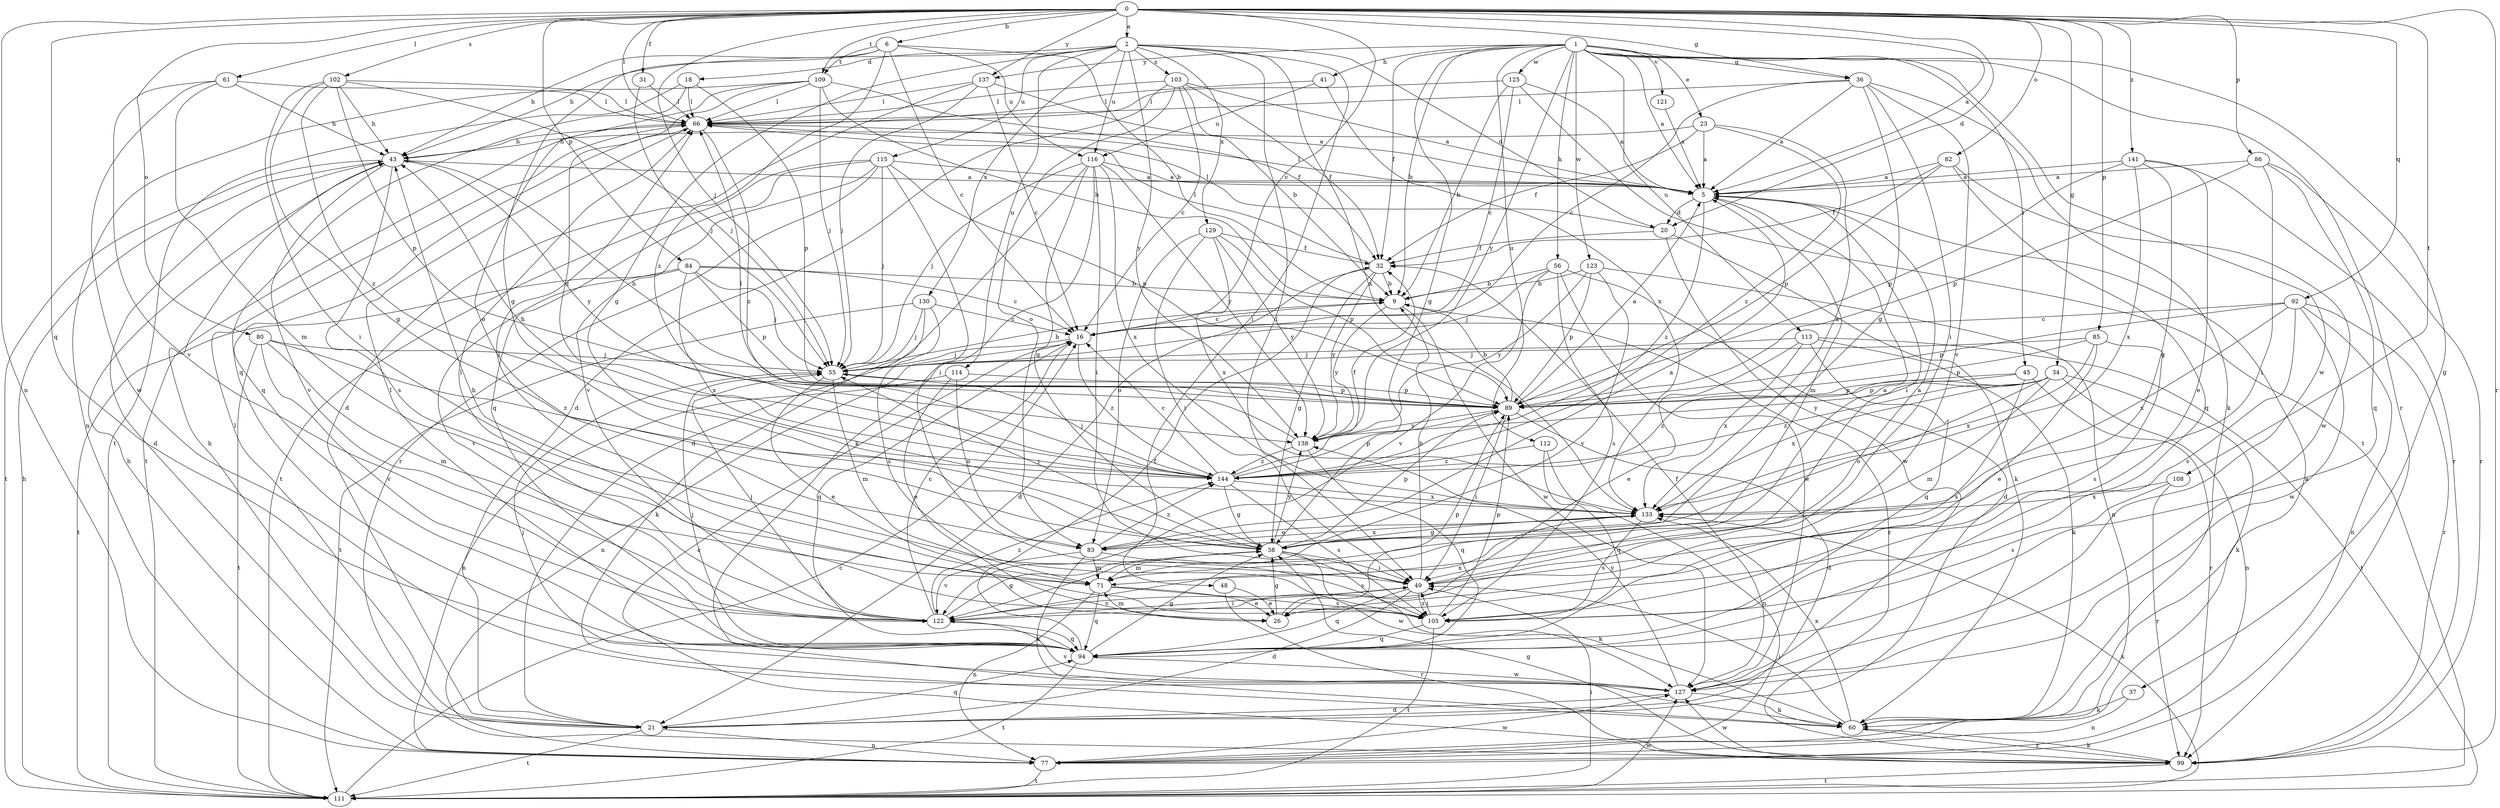strict digraph  {
0;
1;
2;
5;
6;
9;
16;
18;
20;
21;
23;
26;
31;
32;
34;
36;
37;
38;
41;
43;
45;
48;
49;
55;
56;
60;
61;
66;
71;
77;
80;
82;
83;
84;
85;
86;
89;
92;
94;
99;
102;
103;
105;
108;
109;
111;
112;
113;
114;
115;
116;
121;
122;
123;
125;
127;
129;
130;
133;
137;
138;
141;
144;
0 -> 2  [label=a];
0 -> 5  [label=a];
0 -> 6  [label=b];
0 -> 16  [label=c];
0 -> 31  [label=f];
0 -> 34  [label=g];
0 -> 36  [label=g];
0 -> 55  [label=j];
0 -> 61  [label=l];
0 -> 66  [label=l];
0 -> 77  [label=n];
0 -> 80  [label=o];
0 -> 82  [label=o];
0 -> 84  [label=p];
0 -> 85  [label=p];
0 -> 86  [label=p];
0 -> 92  [label=q];
0 -> 94  [label=q];
0 -> 99  [label=r];
0 -> 102  [label=s];
0 -> 108  [label=t];
0 -> 109  [label=t];
0 -> 137  [label=y];
0 -> 141  [label=z];
0 -> 20  [label=d];
1 -> 5  [label=a];
1 -> 9  [label=b];
1 -> 23  [label=e];
1 -> 32  [label=f];
1 -> 36  [label=g];
1 -> 37  [label=g];
1 -> 38  [label=g];
1 -> 41  [label=h];
1 -> 45  [label=i];
1 -> 56  [label=k];
1 -> 99  [label=r];
1 -> 112  [label=u];
1 -> 113  [label=u];
1 -> 121  [label=v];
1 -> 123  [label=w];
1 -> 125  [label=w];
1 -> 127  [label=w];
1 -> 137  [label=y];
1 -> 138  [label=y];
2 -> 18  [label=d];
2 -> 20  [label=d];
2 -> 38  [label=g];
2 -> 43  [label=h];
2 -> 48  [label=i];
2 -> 49  [label=i];
2 -> 103  [label=s];
2 -> 114  [label=u];
2 -> 115  [label=u];
2 -> 116  [label=u];
2 -> 129  [label=x];
2 -> 130  [label=x];
2 -> 133  [label=x];
2 -> 138  [label=y];
5 -> 20  [label=d];
5 -> 49  [label=i];
5 -> 66  [label=l];
5 -> 71  [label=m];
5 -> 144  [label=z];
6 -> 9  [label=b];
6 -> 16  [label=c];
6 -> 38  [label=g];
6 -> 43  [label=h];
6 -> 109  [label=t];
6 -> 116  [label=u];
6 -> 144  [label=z];
9 -> 16  [label=c];
9 -> 99  [label=r];
9 -> 127  [label=w];
9 -> 138  [label=y];
16 -> 55  [label=j];
16 -> 77  [label=n];
16 -> 94  [label=q];
16 -> 144  [label=z];
18 -> 66  [label=l];
18 -> 89  [label=p];
18 -> 94  [label=q];
18 -> 111  [label=t];
20 -> 32  [label=f];
20 -> 60  [label=k];
20 -> 66  [label=l];
20 -> 127  [label=w];
21 -> 43  [label=h];
21 -> 66  [label=l];
21 -> 77  [label=n];
21 -> 94  [label=q];
21 -> 111  [label=t];
23 -> 5  [label=a];
23 -> 32  [label=f];
23 -> 43  [label=h];
23 -> 133  [label=x];
23 -> 144  [label=z];
26 -> 38  [label=g];
26 -> 71  [label=m];
26 -> 89  [label=p];
31 -> 55  [label=j];
31 -> 66  [label=l];
32 -> 9  [label=b];
32 -> 21  [label=d];
32 -> 38  [label=g];
32 -> 66  [label=l];
32 -> 138  [label=y];
34 -> 60  [label=k];
34 -> 71  [label=m];
34 -> 77  [label=n];
34 -> 83  [label=o];
34 -> 89  [label=p];
34 -> 133  [label=x];
34 -> 138  [label=y];
34 -> 144  [label=z];
36 -> 5  [label=a];
36 -> 16  [label=c];
36 -> 38  [label=g];
36 -> 49  [label=i];
36 -> 60  [label=k];
36 -> 66  [label=l];
36 -> 122  [label=v];
37 -> 60  [label=k];
37 -> 77  [label=n];
38 -> 49  [label=i];
38 -> 55  [label=j];
38 -> 60  [label=k];
38 -> 71  [label=m];
38 -> 89  [label=p];
38 -> 127  [label=w];
38 -> 138  [label=y];
41 -> 66  [label=l];
41 -> 116  [label=u];
41 -> 133  [label=x];
43 -> 5  [label=a];
43 -> 21  [label=d];
43 -> 105  [label=s];
43 -> 111  [label=t];
43 -> 122  [label=v];
43 -> 138  [label=y];
45 -> 89  [label=p];
45 -> 99  [label=r];
45 -> 105  [label=s];
45 -> 144  [label=z];
48 -> 26  [label=e];
48 -> 99  [label=r];
49 -> 5  [label=a];
49 -> 9  [label=b];
49 -> 21  [label=d];
49 -> 94  [label=q];
49 -> 105  [label=s];
49 -> 122  [label=v];
55 -> 9  [label=b];
55 -> 26  [label=e];
55 -> 71  [label=m];
55 -> 89  [label=p];
56 -> 9  [label=b];
56 -> 21  [label=d];
56 -> 55  [label=j];
56 -> 105  [label=s];
56 -> 122  [label=v];
56 -> 127  [label=w];
60 -> 49  [label=i];
60 -> 99  [label=r];
60 -> 133  [label=x];
61 -> 43  [label=h];
61 -> 66  [label=l];
61 -> 71  [label=m];
61 -> 122  [label=v];
61 -> 127  [label=w];
66 -> 43  [label=h];
66 -> 94  [label=q];
66 -> 111  [label=t];
66 -> 144  [label=z];
71 -> 5  [label=a];
71 -> 26  [label=e];
71 -> 66  [label=l];
71 -> 77  [label=n];
71 -> 94  [label=q];
71 -> 105  [label=s];
77 -> 5  [label=a];
77 -> 43  [label=h];
77 -> 111  [label=t];
77 -> 127  [label=w];
80 -> 55  [label=j];
80 -> 71  [label=m];
80 -> 111  [label=t];
80 -> 122  [label=v];
80 -> 144  [label=z];
82 -> 5  [label=a];
82 -> 32  [label=f];
82 -> 89  [label=p];
82 -> 94  [label=q];
82 -> 127  [label=w];
83 -> 5  [label=a];
83 -> 60  [label=k];
83 -> 71  [label=m];
83 -> 105  [label=s];
83 -> 122  [label=v];
83 -> 133  [label=x];
83 -> 144  [label=z];
84 -> 9  [label=b];
84 -> 16  [label=c];
84 -> 55  [label=j];
84 -> 89  [label=p];
84 -> 111  [label=t];
84 -> 122  [label=v];
84 -> 133  [label=x];
85 -> 26  [label=e];
85 -> 55  [label=j];
85 -> 89  [label=p];
85 -> 105  [label=s];
85 -> 133  [label=x];
86 -> 5  [label=a];
86 -> 49  [label=i];
86 -> 89  [label=p];
86 -> 94  [label=q];
86 -> 99  [label=r];
89 -> 5  [label=a];
89 -> 9  [label=b];
89 -> 21  [label=d];
89 -> 43  [label=h];
89 -> 49  [label=i];
89 -> 138  [label=y];
92 -> 16  [label=c];
92 -> 77  [label=n];
92 -> 89  [label=p];
92 -> 99  [label=r];
92 -> 105  [label=s];
92 -> 127  [label=w];
92 -> 133  [label=x];
94 -> 32  [label=f];
94 -> 38  [label=g];
94 -> 55  [label=j];
94 -> 66  [label=l];
94 -> 111  [label=t];
94 -> 127  [label=w];
99 -> 16  [label=c];
99 -> 38  [label=g];
99 -> 60  [label=k];
99 -> 111  [label=t];
99 -> 127  [label=w];
102 -> 38  [label=g];
102 -> 43  [label=h];
102 -> 49  [label=i];
102 -> 55  [label=j];
102 -> 66  [label=l];
102 -> 89  [label=p];
102 -> 144  [label=z];
103 -> 5  [label=a];
103 -> 9  [label=b];
103 -> 16  [label=c];
103 -> 21  [label=d];
103 -> 32  [label=f];
103 -> 66  [label=l];
103 -> 83  [label=o];
105 -> 43  [label=h];
105 -> 49  [label=i];
105 -> 89  [label=p];
105 -> 94  [label=q];
105 -> 111  [label=t];
108 -> 99  [label=r];
108 -> 105  [label=s];
108 -> 133  [label=x];
109 -> 9  [label=b];
109 -> 32  [label=f];
109 -> 55  [label=j];
109 -> 66  [label=l];
109 -> 77  [label=n];
109 -> 83  [label=o];
109 -> 144  [label=z];
111 -> 16  [label=c];
111 -> 43  [label=h];
111 -> 49  [label=i];
111 -> 127  [label=w];
111 -> 133  [label=x];
112 -> 77  [label=n];
112 -> 94  [label=q];
112 -> 144  [label=z];
113 -> 26  [label=e];
113 -> 55  [label=j];
113 -> 60  [label=k];
113 -> 94  [label=q];
113 -> 111  [label=t];
113 -> 133  [label=x];
114 -> 26  [label=e];
114 -> 77  [label=n];
114 -> 83  [label=o];
114 -> 89  [label=p];
115 -> 5  [label=a];
115 -> 49  [label=i];
115 -> 55  [label=j];
115 -> 89  [label=p];
115 -> 94  [label=q];
115 -> 99  [label=r];
115 -> 111  [label=t];
115 -> 122  [label=v];
116 -> 5  [label=a];
116 -> 21  [label=d];
116 -> 38  [label=g];
116 -> 49  [label=i];
116 -> 55  [label=j];
116 -> 60  [label=k];
116 -> 133  [label=x];
116 -> 138  [label=y];
121 -> 5  [label=a];
122 -> 16  [label=c];
122 -> 38  [label=g];
122 -> 49  [label=i];
122 -> 55  [label=j];
122 -> 66  [label=l];
122 -> 94  [label=q];
122 -> 133  [label=x];
122 -> 144  [label=z];
123 -> 9  [label=b];
123 -> 77  [label=n];
123 -> 89  [label=p];
123 -> 122  [label=v];
123 -> 138  [label=y];
125 -> 5  [label=a];
125 -> 9  [label=b];
125 -> 16  [label=c];
125 -> 66  [label=l];
125 -> 111  [label=t];
127 -> 21  [label=d];
127 -> 32  [label=f];
127 -> 55  [label=j];
127 -> 60  [label=k];
127 -> 122  [label=v];
127 -> 138  [label=y];
129 -> 32  [label=f];
129 -> 49  [label=i];
129 -> 83  [label=o];
129 -> 89  [label=p];
129 -> 133  [label=x];
129 -> 138  [label=y];
130 -> 16  [label=c];
130 -> 55  [label=j];
130 -> 60  [label=k];
130 -> 105  [label=s];
130 -> 111  [label=t];
133 -> 38  [label=g];
133 -> 83  [label=o];
133 -> 105  [label=s];
137 -> 5  [label=a];
137 -> 16  [label=c];
137 -> 21  [label=d];
137 -> 55  [label=j];
137 -> 66  [label=l];
138 -> 66  [label=l];
138 -> 94  [label=q];
138 -> 144  [label=z];
141 -> 5  [label=a];
141 -> 26  [label=e];
141 -> 38  [label=g];
141 -> 89  [label=p];
141 -> 99  [label=r];
141 -> 133  [label=x];
144 -> 16  [label=c];
144 -> 32  [label=f];
144 -> 38  [label=g];
144 -> 43  [label=h];
144 -> 55  [label=j];
144 -> 89  [label=p];
144 -> 105  [label=s];
144 -> 133  [label=x];
}
